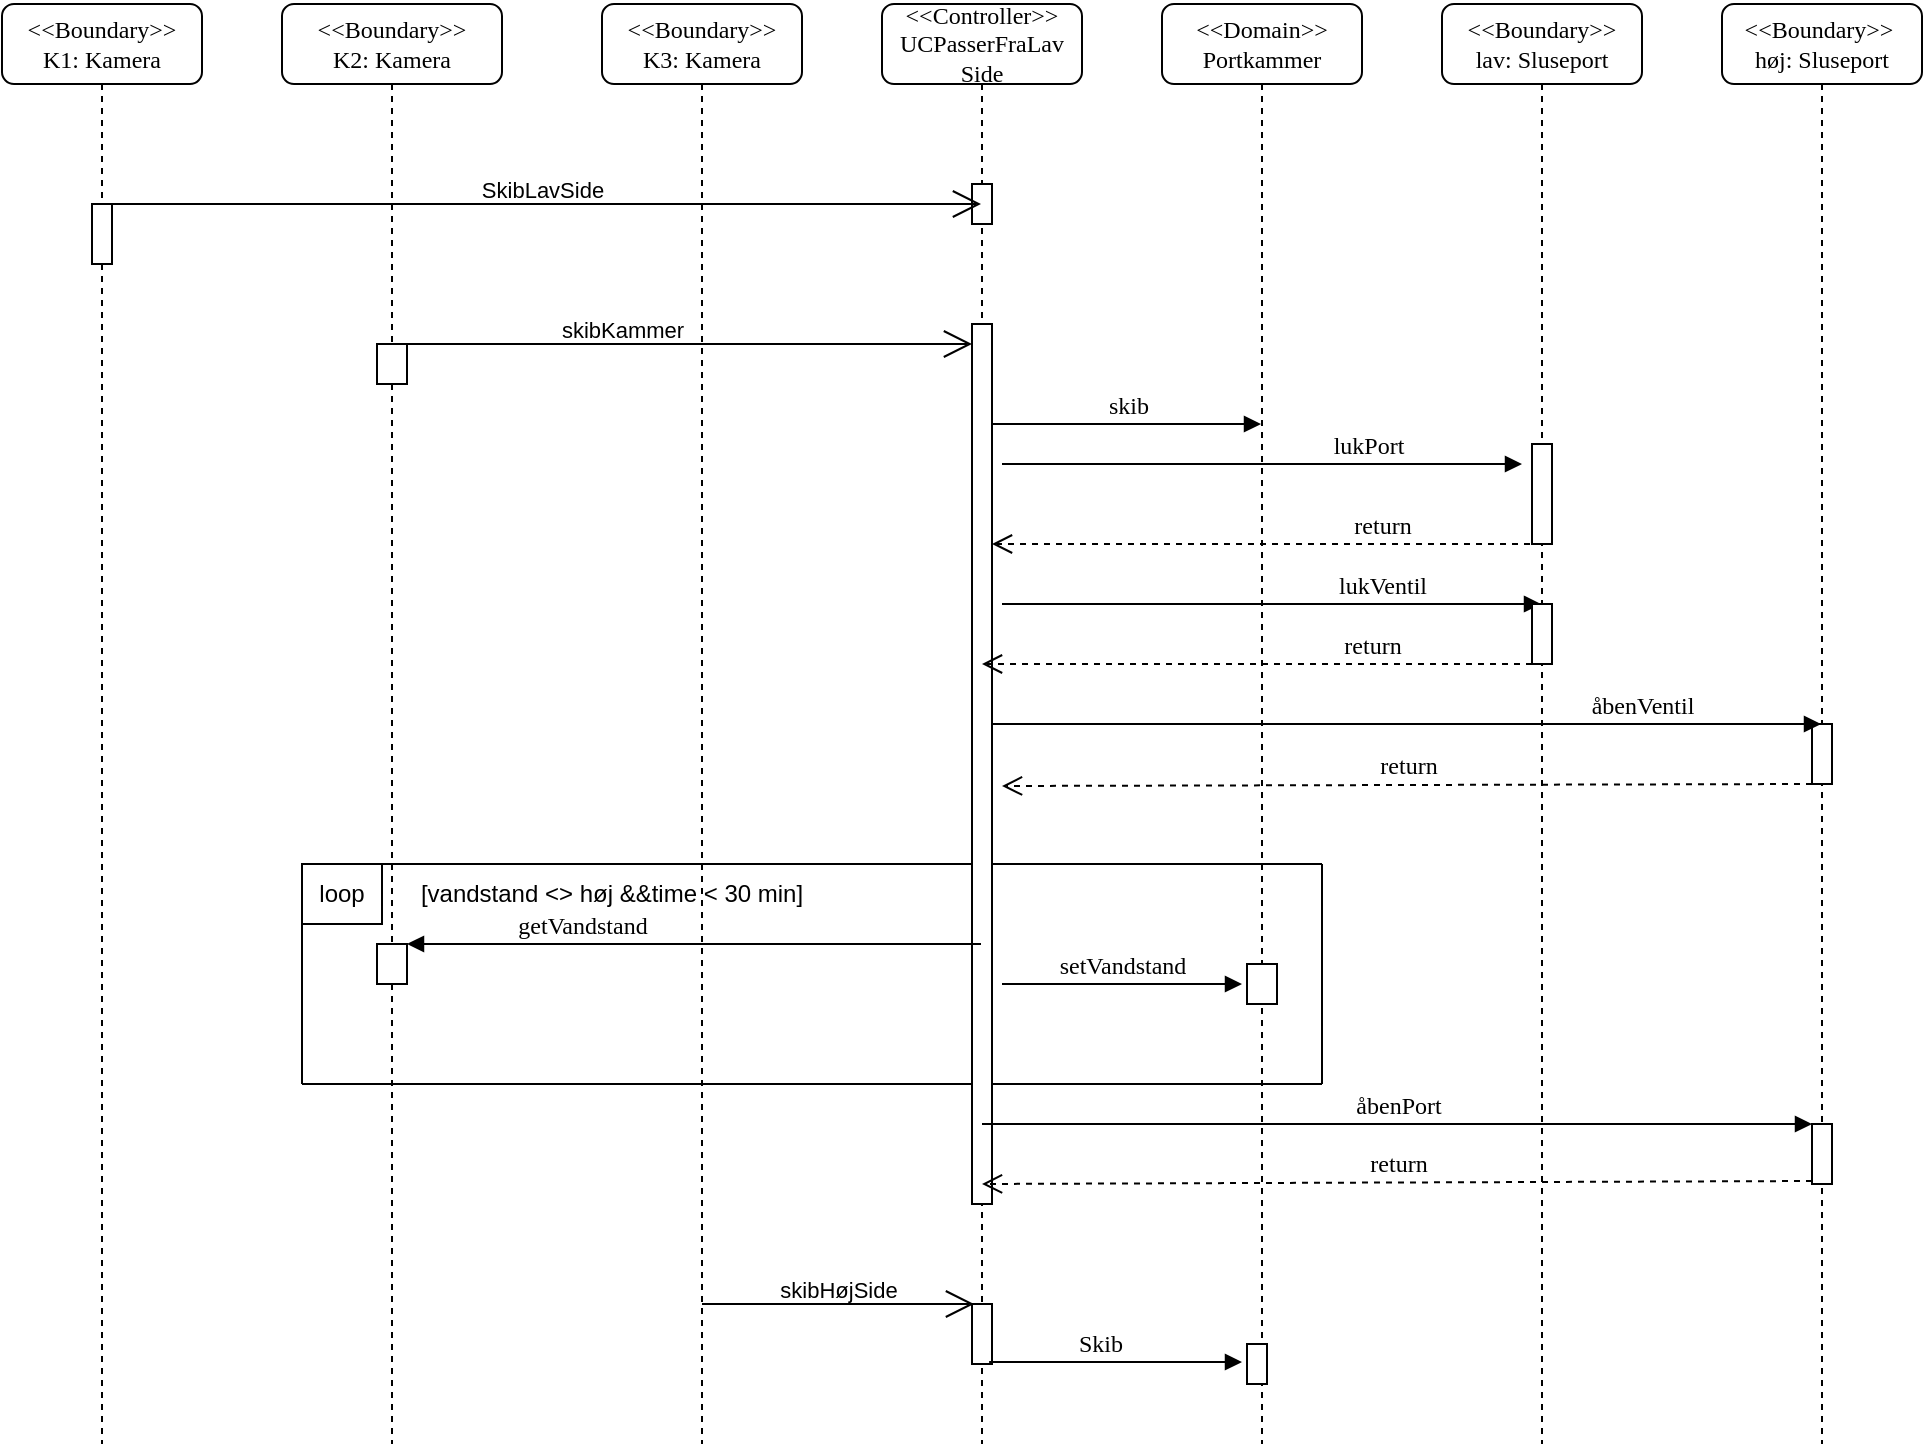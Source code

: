 <mxfile version="21.1.1" type="github">
  <diagram name="Page-1" id="13e1069c-82ec-6db2-03f1-153e76fe0fe0">
    <mxGraphModel dx="1674" dy="788" grid="1" gridSize="10" guides="1" tooltips="1" connect="1" arrows="1" fold="1" page="1" pageScale="1" pageWidth="1100" pageHeight="850" background="none" math="0" shadow="0">
      <root>
        <mxCell id="0" />
        <mxCell id="1" parent="0" />
        <mxCell id="7baba1c4bc27f4b0-2" value="&amp;lt;&amp;lt;Boundary&amp;gt;&amp;gt;&lt;br style=&quot;border-color: var(--border-color);&quot;&gt;K2: Kamera" style="shape=umlLifeline;perimeter=lifelinePerimeter;whiteSpace=wrap;html=1;container=1;collapsible=0;recursiveResize=0;outlineConnect=0;rounded=1;shadow=0;comic=0;labelBackgroundColor=none;strokeWidth=1;fontFamily=Verdana;fontSize=12;align=center;" parent="1" vertex="1">
          <mxGeometry x="240" y="80" width="110" height="720" as="geometry" />
        </mxCell>
        <mxCell id="7baba1c4bc27f4b0-10" value="" style="html=1;points=[];perimeter=orthogonalPerimeter;rounded=0;shadow=0;comic=0;labelBackgroundColor=none;strokeWidth=1;fontFamily=Verdana;fontSize=12;align=center;" parent="7baba1c4bc27f4b0-2" vertex="1">
          <mxGeometry x="47.5" y="170" width="15" height="20" as="geometry" />
        </mxCell>
        <mxCell id="OtRYd8mp2oXDffw5AD_r-20" value="loop" style="rounded=0;whiteSpace=wrap;html=1;" vertex="1" parent="7baba1c4bc27f4b0-2">
          <mxGeometry x="10" y="430" width="40" height="30" as="geometry" />
        </mxCell>
        <mxCell id="OtRYd8mp2oXDffw5AD_r-21" value="" style="html=1;points=[];perimeter=orthogonalPerimeter;rounded=0;shadow=0;comic=0;labelBackgroundColor=none;strokeWidth=1;fontFamily=Verdana;fontSize=12;align=center;" vertex="1" parent="7baba1c4bc27f4b0-2">
          <mxGeometry x="47.5" y="470" width="15" height="20" as="geometry" />
        </mxCell>
        <mxCell id="7baba1c4bc27f4b0-3" value="&amp;lt;&amp;lt;Boundary&amp;gt;&amp;gt;&lt;br style=&quot;border-color: var(--border-color);&quot;&gt;K3: Kamera" style="shape=umlLifeline;perimeter=lifelinePerimeter;whiteSpace=wrap;html=1;container=1;collapsible=0;recursiveResize=0;outlineConnect=0;rounded=1;shadow=0;comic=0;labelBackgroundColor=none;strokeWidth=1;fontFamily=Verdana;fontSize=12;align=center;" parent="1" vertex="1">
          <mxGeometry x="400" y="80" width="100" height="720" as="geometry" />
        </mxCell>
        <mxCell id="OtRYd8mp2oXDffw5AD_r-17" value="" style="endArrow=none;html=1;rounded=0;" edge="1" parent="7baba1c4bc27f4b0-3">
          <mxGeometry width="50" height="50" relative="1" as="geometry">
            <mxPoint x="-150" y="540" as="sourcePoint" />
            <mxPoint x="360" y="540" as="targetPoint" />
          </mxGeometry>
        </mxCell>
        <mxCell id="OtRYd8mp2oXDffw5AD_r-32" value="skibKammer" style="edgeStyle=none;html=1;endArrow=open;endSize=12;verticalAlign=top;labelBackgroundColor=none;rounded=0;" edge="1" parent="7baba1c4bc27f4b0-3">
          <mxGeometry x="-0.228" y="20" width="160" relative="1" as="geometry">
            <mxPoint x="-100" y="170" as="sourcePoint" />
            <mxPoint x="185" y="170" as="targetPoint" />
            <mxPoint as="offset" />
          </mxGeometry>
        </mxCell>
        <mxCell id="7baba1c4bc27f4b0-4" value="&amp;lt;&amp;lt;Controller&amp;gt;&amp;gt;&lt;br&gt;UCPasserFraLav&lt;br&gt;Side" style="shape=umlLifeline;perimeter=lifelinePerimeter;whiteSpace=wrap;html=1;container=1;collapsible=0;recursiveResize=0;outlineConnect=0;rounded=1;shadow=0;comic=0;labelBackgroundColor=none;strokeWidth=1;fontFamily=Verdana;fontSize=12;align=center;" parent="1" vertex="1">
          <mxGeometry x="540" y="80" width="100" height="720" as="geometry" />
        </mxCell>
        <mxCell id="OtRYd8mp2oXDffw5AD_r-2" value="" style="html=1;points=[];perimeter=orthogonalPerimeter;rounded=0;shadow=0;comic=0;labelBackgroundColor=none;strokeWidth=1;fontFamily=Verdana;fontSize=12;align=center;" vertex="1" parent="7baba1c4bc27f4b0-4">
          <mxGeometry x="45" y="90" width="10" height="20" as="geometry" />
        </mxCell>
        <mxCell id="OtRYd8mp2oXDffw5AD_r-16" value="" style="endArrow=none;html=1;rounded=0;" edge="1" parent="7baba1c4bc27f4b0-4">
          <mxGeometry width="50" height="50" relative="1" as="geometry">
            <mxPoint x="-290" y="430" as="sourcePoint" />
            <mxPoint x="220" y="430" as="targetPoint" />
          </mxGeometry>
        </mxCell>
        <mxCell id="7baba1c4bc27f4b0-16" value="" style="html=1;points=[];perimeter=orthogonalPerimeter;rounded=0;shadow=0;comic=0;labelBackgroundColor=none;strokeWidth=1;fontFamily=Verdana;fontSize=12;align=center;" parent="7baba1c4bc27f4b0-4" vertex="1">
          <mxGeometry x="45" y="160" width="10" height="440" as="geometry" />
        </mxCell>
        <mxCell id="OtRYd8mp2oXDffw5AD_r-27" value="" style="html=1;points=[];perimeter=orthogonalPerimeter;rounded=0;shadow=0;comic=0;labelBackgroundColor=none;strokeWidth=1;fontFamily=Verdana;fontSize=12;align=center;" vertex="1" parent="7baba1c4bc27f4b0-4">
          <mxGeometry x="45" y="650" width="10" height="30" as="geometry" />
        </mxCell>
        <mxCell id="7baba1c4bc27f4b0-5" value="&amp;lt;&amp;lt;Domain&amp;gt;&amp;gt;&lt;br&gt;Portkammer" style="shape=umlLifeline;perimeter=lifelinePerimeter;whiteSpace=wrap;html=1;container=1;collapsible=0;recursiveResize=0;outlineConnect=0;rounded=1;shadow=0;comic=0;labelBackgroundColor=none;strokeWidth=1;fontFamily=Verdana;fontSize=12;align=center;" parent="1" vertex="1">
          <mxGeometry x="680" y="80" width="100" height="720" as="geometry" />
        </mxCell>
        <mxCell id="OtRYd8mp2oXDffw5AD_r-5" value="lukPort" style="html=1;verticalAlign=bottom;endArrow=block;labelBackgroundColor=none;fontFamily=Verdana;fontSize=12;edgeStyle=elbowEdgeStyle;elbow=vertical;" edge="1" parent="7baba1c4bc27f4b0-5">
          <mxGeometry x="0.407" relative="1" as="geometry">
            <mxPoint x="-80" y="230" as="sourcePoint" />
            <mxPoint x="180" y="230" as="targetPoint" />
            <Array as="points" />
            <mxPoint as="offset" />
          </mxGeometry>
        </mxCell>
        <mxCell id="OtRYd8mp2oXDffw5AD_r-6" value="lukVentil" style="html=1;verticalAlign=bottom;endArrow=block;labelBackgroundColor=none;fontFamily=Verdana;fontSize=12;edgeStyle=elbowEdgeStyle;elbow=vertical;" edge="1" parent="7baba1c4bc27f4b0-5" target="7baba1c4bc27f4b0-6">
          <mxGeometry x="0.407" relative="1" as="geometry">
            <mxPoint x="-80" y="300" as="sourcePoint" />
            <mxPoint x="170" y="310" as="targetPoint" />
            <Array as="points" />
            <mxPoint as="offset" />
          </mxGeometry>
        </mxCell>
        <mxCell id="OtRYd8mp2oXDffw5AD_r-25" value="" style="html=1;points=[];perimeter=orthogonalPerimeter;rounded=0;shadow=0;comic=0;labelBackgroundColor=none;strokeWidth=1;fontFamily=Verdana;fontSize=12;align=center;" vertex="1" parent="7baba1c4bc27f4b0-5">
          <mxGeometry x="42.5" y="480" width="15" height="20" as="geometry" />
        </mxCell>
        <mxCell id="OtRYd8mp2oXDffw5AD_r-19" value="" style="endArrow=none;html=1;rounded=0;" edge="1" parent="7baba1c4bc27f4b0-5">
          <mxGeometry width="50" height="50" relative="1" as="geometry">
            <mxPoint x="80" y="540" as="sourcePoint" />
            <mxPoint x="80" y="430" as="targetPoint" />
          </mxGeometry>
        </mxCell>
        <mxCell id="OtRYd8mp2oXDffw5AD_r-29" value="" style="html=1;points=[];perimeter=orthogonalPerimeter;rounded=0;shadow=0;comic=0;labelBackgroundColor=none;strokeWidth=1;fontFamily=Verdana;fontSize=12;align=center;" vertex="1" parent="7baba1c4bc27f4b0-5">
          <mxGeometry x="42.5" y="670" width="10" height="20" as="geometry" />
        </mxCell>
        <mxCell id="7baba1c4bc27f4b0-6" value="&amp;lt;&amp;lt;Boundary&amp;gt;&amp;gt;&lt;br&gt;lav: Sluseport" style="shape=umlLifeline;perimeter=lifelinePerimeter;whiteSpace=wrap;html=1;container=1;collapsible=0;recursiveResize=0;outlineConnect=0;rounded=1;shadow=0;comic=0;labelBackgroundColor=none;strokeWidth=1;fontFamily=Verdana;fontSize=12;align=center;" parent="1" vertex="1">
          <mxGeometry x="820" y="80" width="100" height="720" as="geometry" />
        </mxCell>
        <mxCell id="OtRYd8mp2oXDffw5AD_r-4" value="" style="html=1;points=[];perimeter=orthogonalPerimeter;rounded=0;shadow=0;comic=0;labelBackgroundColor=none;strokeWidth=1;fontFamily=Verdana;fontSize=12;align=center;" vertex="1" parent="7baba1c4bc27f4b0-6">
          <mxGeometry x="45" y="220" width="10" height="50" as="geometry" />
        </mxCell>
        <mxCell id="7baba1c4bc27f4b0-37" value="" style="html=1;points=[];perimeter=orthogonalPerimeter;rounded=0;shadow=0;comic=0;labelBackgroundColor=none;strokeWidth=1;fontFamily=Verdana;fontSize=12;align=center;" parent="7baba1c4bc27f4b0-6" vertex="1">
          <mxGeometry x="45" y="300" width="10" height="30" as="geometry" />
        </mxCell>
        <mxCell id="OtRYd8mp2oXDffw5AD_r-7" value="return" style="html=1;verticalAlign=bottom;endArrow=open;dashed=1;endSize=8;labelBackgroundColor=none;fontFamily=Verdana;fontSize=12;edgeStyle=elbowEdgeStyle;elbow=vertical;" edge="1" parent="7baba1c4bc27f4b0-6">
          <mxGeometry x="-0.418" relative="1" as="geometry">
            <mxPoint x="-230" y="330" as="targetPoint" />
            <Array as="points">
              <mxPoint x="-175" y="330" />
              <mxPoint x="-145" y="320" />
              <mxPoint x="-155" y="370" />
              <mxPoint x="-195" y="320" />
              <mxPoint x="-155" y="240" />
              <mxPoint x="-125" y="240" />
            </Array>
            <mxPoint x="45" y="330" as="sourcePoint" />
            <mxPoint as="offset" />
          </mxGeometry>
        </mxCell>
        <mxCell id="OtRYd8mp2oXDffw5AD_r-10" value="return" style="html=1;verticalAlign=bottom;endArrow=open;dashed=1;endSize=8;exitX=0;exitY=0.95;labelBackgroundColor=none;fontFamily=Verdana;fontSize=12;" edge="1" parent="7baba1c4bc27f4b0-6">
          <mxGeometry relative="1" as="geometry">
            <mxPoint x="-220" y="391" as="targetPoint" />
            <mxPoint x="185" y="390" as="sourcePoint" />
          </mxGeometry>
        </mxCell>
        <mxCell id="7baba1c4bc27f4b0-7" value="&amp;lt;&amp;lt;Boundary&amp;gt;&amp;gt;&amp;nbsp;&lt;br&gt;høj: Sluseport" style="shape=umlLifeline;perimeter=lifelinePerimeter;whiteSpace=wrap;html=1;container=1;collapsible=0;recursiveResize=0;outlineConnect=0;rounded=1;shadow=0;comic=0;labelBackgroundColor=none;strokeWidth=1;fontFamily=Verdana;fontSize=12;align=center;" parent="1" vertex="1">
          <mxGeometry x="960" y="80" width="100" height="720" as="geometry" />
        </mxCell>
        <mxCell id="7baba1c4bc27f4b0-25" value="" style="html=1;points=[];perimeter=orthogonalPerimeter;rounded=0;shadow=0;comic=0;labelBackgroundColor=none;strokeColor=#000000;strokeWidth=1;fillColor=#FFFFFF;fontFamily=Verdana;fontSize=12;fontColor=#000000;align=center;" parent="7baba1c4bc27f4b0-7" vertex="1">
          <mxGeometry x="45" y="560" width="10" height="30" as="geometry" />
        </mxCell>
        <mxCell id="OtRYd8mp2oXDffw5AD_r-9" value="" style="html=1;points=[];perimeter=orthogonalPerimeter;rounded=0;shadow=0;comic=0;labelBackgroundColor=none;strokeColor=#000000;strokeWidth=1;fillColor=#FFFFFF;fontFamily=Verdana;fontSize=12;fontColor=#000000;align=center;" vertex="1" parent="7baba1c4bc27f4b0-7">
          <mxGeometry x="45" y="360" width="10" height="30" as="geometry" />
        </mxCell>
        <mxCell id="7baba1c4bc27f4b0-8" value="&amp;lt;&amp;lt;Boundary&amp;gt;&amp;gt;&lt;br&gt;K1: Kamera" style="shape=umlLifeline;perimeter=lifelinePerimeter;whiteSpace=wrap;html=1;container=1;collapsible=0;recursiveResize=0;outlineConnect=0;rounded=1;shadow=0;comic=0;labelBackgroundColor=none;strokeWidth=1;fontFamily=Verdana;fontSize=12;align=center;" parent="1" vertex="1">
          <mxGeometry x="100" y="80" width="100" height="720" as="geometry" />
        </mxCell>
        <mxCell id="7baba1c4bc27f4b0-9" value="" style="html=1;points=[];perimeter=orthogonalPerimeter;rounded=0;shadow=0;comic=0;labelBackgroundColor=none;strokeWidth=1;fontFamily=Verdana;fontSize=12;align=center;" parent="7baba1c4bc27f4b0-8" vertex="1">
          <mxGeometry x="45" y="100" width="10" height="30" as="geometry" />
        </mxCell>
        <mxCell id="OtRYd8mp2oXDffw5AD_r-31" value="SkibLavSide" style="edgeStyle=none;html=1;endArrow=open;endSize=12;verticalAlign=top;labelBackgroundColor=none;rounded=0;" edge="1" parent="7baba1c4bc27f4b0-8" target="7baba1c4bc27f4b0-4">
          <mxGeometry x="-0.01" y="20" width="160" relative="1" as="geometry">
            <mxPoint x="55" y="100" as="sourcePoint" />
            <mxPoint x="215" y="100" as="targetPoint" />
            <mxPoint as="offset" />
          </mxGeometry>
        </mxCell>
        <mxCell id="7baba1c4bc27f4b0-20" value="skib" style="html=1;verticalAlign=bottom;endArrow=block;labelBackgroundColor=none;fontFamily=Verdana;fontSize=12;edgeStyle=elbowEdgeStyle;elbow=vertical;" parent="1" source="7baba1c4bc27f4b0-16" target="7baba1c4bc27f4b0-5" edge="1">
          <mxGeometry relative="1" as="geometry">
            <mxPoint x="650" y="230" as="sourcePoint" />
            <mxPoint x="725" y="230" as="targetPoint" />
            <Array as="points">
              <mxPoint x="620" y="290" />
            </Array>
          </mxGeometry>
        </mxCell>
        <mxCell id="7baba1c4bc27f4b0-21" value="return" style="html=1;verticalAlign=bottom;endArrow=open;dashed=1;endSize=8;labelBackgroundColor=none;fontFamily=Verdana;fontSize=12;edgeStyle=elbowEdgeStyle;elbow=vertical;" parent="1" target="7baba1c4bc27f4b0-16" edge="1">
          <mxGeometry x="-0.418" relative="1" as="geometry">
            <mxPoint x="650" y="306" as="targetPoint" />
            <Array as="points">
              <mxPoint x="650" y="350" />
              <mxPoint x="680" y="340" />
              <mxPoint x="670" y="390" />
              <mxPoint x="630" y="340" />
              <mxPoint x="670" y="260" />
              <mxPoint x="700" y="260" />
            </Array>
            <mxPoint x="870" y="350" as="sourcePoint" />
            <mxPoint as="offset" />
          </mxGeometry>
        </mxCell>
        <mxCell id="7baba1c4bc27f4b0-26" value="åbenPort" style="html=1;verticalAlign=bottom;endArrow=block;entryX=0;entryY=0;labelBackgroundColor=none;fontFamily=Verdana;fontSize=12;" parent="1" target="7baba1c4bc27f4b0-25" edge="1">
          <mxGeometry relative="1" as="geometry">
            <mxPoint x="590" y="640" as="sourcePoint" />
          </mxGeometry>
        </mxCell>
        <mxCell id="7baba1c4bc27f4b0-27" value="return" style="html=1;verticalAlign=bottom;endArrow=open;dashed=1;endSize=8;exitX=0;exitY=0.95;labelBackgroundColor=none;fontFamily=Verdana;fontSize=12;" parent="1" source="7baba1c4bc27f4b0-25" edge="1">
          <mxGeometry relative="1" as="geometry">
            <mxPoint x="590" y="670" as="targetPoint" />
          </mxGeometry>
        </mxCell>
        <mxCell id="OtRYd8mp2oXDffw5AD_r-8" value="åbenVentil" style="html=1;verticalAlign=bottom;endArrow=block;labelBackgroundColor=none;fontFamily=Verdana;fontSize=12;edgeStyle=elbowEdgeStyle;elbow=vertical;" edge="1" parent="1" target="7baba1c4bc27f4b0-7">
          <mxGeometry x="0.568" relative="1" as="geometry">
            <mxPoint x="595" y="440" as="sourcePoint" />
            <mxPoint x="865" y="440" as="targetPoint" />
            <Array as="points" />
            <mxPoint as="offset" />
          </mxGeometry>
        </mxCell>
        <mxCell id="OtRYd8mp2oXDffw5AD_r-18" value="" style="endArrow=none;html=1;rounded=0;" edge="1" parent="1">
          <mxGeometry width="50" height="50" relative="1" as="geometry">
            <mxPoint x="250" y="620" as="sourcePoint" />
            <mxPoint x="250" y="510" as="targetPoint" />
          </mxGeometry>
        </mxCell>
        <mxCell id="OtRYd8mp2oXDffw5AD_r-22" value="getVandstand" style="html=1;verticalAlign=bottom;endArrow=block;labelBackgroundColor=none;fontFamily=Verdana;fontSize=12;edgeStyle=elbowEdgeStyle;elbow=vertical;" edge="1" parent="1" source="7baba1c4bc27f4b0-4" target="OtRYd8mp2oXDffw5AD_r-21">
          <mxGeometry x="0.391" relative="1" as="geometry">
            <mxPoint x="590" y="550" as="sourcePoint" />
            <mxPoint x="507" y="720" as="targetPoint" />
            <Array as="points">
              <mxPoint x="450" y="550" />
            </Array>
            <mxPoint as="offset" />
          </mxGeometry>
        </mxCell>
        <mxCell id="OtRYd8mp2oXDffw5AD_r-23" value="[vandstand &amp;lt;&amp;gt; høj &amp;amp;&amp;amp;time &amp;lt; 30 min]" style="text;html=1;strokeColor=none;fillColor=none;align=center;verticalAlign=middle;whiteSpace=wrap;rounded=0;" vertex="1" parent="1">
          <mxGeometry x="290" y="510" width="230" height="30" as="geometry" />
        </mxCell>
        <mxCell id="OtRYd8mp2oXDffw5AD_r-26" value="setVandstand" style="html=1;verticalAlign=bottom;endArrow=block;labelBackgroundColor=none;fontFamily=Verdana;fontSize=12;edgeStyle=elbowEdgeStyle;elbow=vertical;" edge="1" parent="1">
          <mxGeometry relative="1" as="geometry">
            <mxPoint x="600" y="570" as="sourcePoint" />
            <mxPoint x="720" y="570" as="targetPoint" />
            <Array as="points">
              <mxPoint x="660" y="570" />
              <mxPoint x="630" y="580" />
            </Array>
          </mxGeometry>
        </mxCell>
        <mxCell id="OtRYd8mp2oXDffw5AD_r-28" value="Skib" style="html=1;verticalAlign=bottom;endArrow=block;labelBackgroundColor=none;fontFamily=Verdana;fontSize=12;edgeStyle=elbowEdgeStyle;elbow=vertical;" edge="1" parent="1">
          <mxGeometry relative="1" as="geometry">
            <mxPoint x="603" y="759" as="sourcePoint" />
            <mxPoint x="720" y="759" as="targetPoint" />
            <Array as="points">
              <mxPoint x="590" y="759" />
              <mxPoint x="550" y="839" />
            </Array>
          </mxGeometry>
        </mxCell>
        <mxCell id="OtRYd8mp2oXDffw5AD_r-33" value="skibHøjSide" style="edgeStyle=none;html=1;endArrow=open;endSize=12;verticalAlign=top;labelBackgroundColor=none;rounded=0;entryX=0.1;entryY=0;entryDx=0;entryDy=0;entryPerimeter=0;" edge="1" parent="1" target="OtRYd8mp2oXDffw5AD_r-27">
          <mxGeometry x="-0.009" y="20" width="160" relative="1" as="geometry">
            <mxPoint x="450" y="730" as="sourcePoint" />
            <mxPoint x="725" y="730" as="targetPoint" />
            <mxPoint as="offset" />
          </mxGeometry>
        </mxCell>
      </root>
    </mxGraphModel>
  </diagram>
</mxfile>
